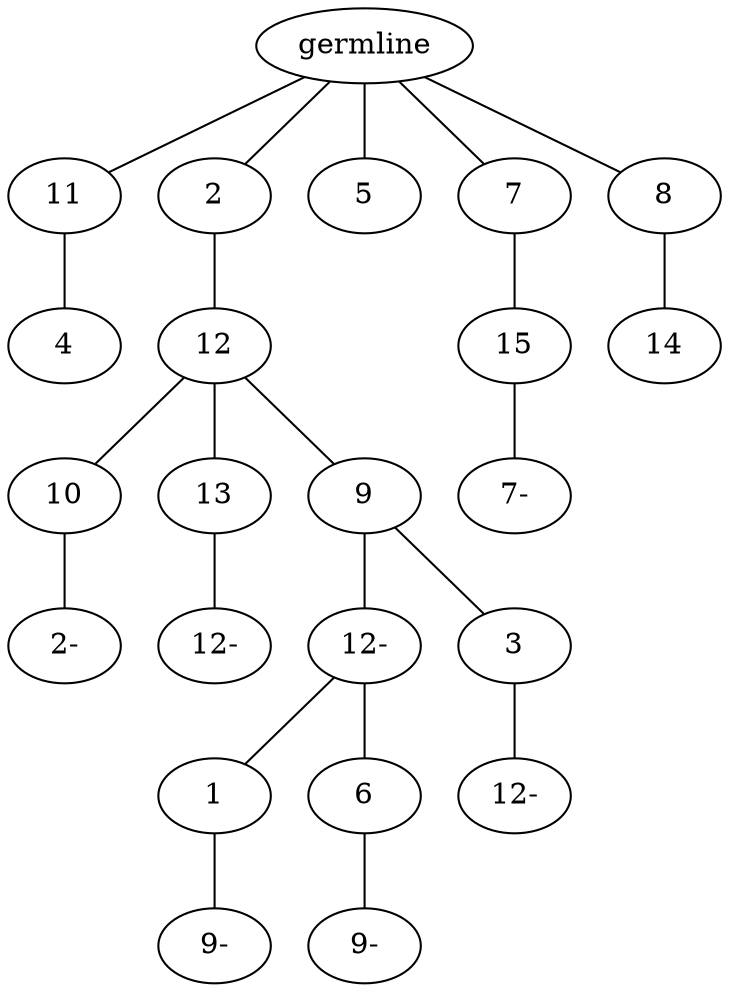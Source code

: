 graph tree {
    "140039250123360" [label="germline"];
    "140039250122832" [label="11"];
    "140039250328976" [label="4"];
    "140039250328592" [label="2"];
    "140039250306048" [label="12"];
    "140039250306720" [label="10"];
    "140039250762816" [label="2-"];
    "140039250308688" [label="13"];
    "140039250123648" [label="12-"];
    "140039250308448" [label="9"];
    "140039250762096" [label="12-"];
    "140039250753232" [label="1"];
    "140039250780112" [label="9-"];
    "140039250778816" [label="6"];
    "140039250535904" [label="9-"];
    "140039250760896" [label="3"];
    "140039250784112" [label="12-"];
    "140039250329024" [label="5"];
    "140039250328784" [label="7"];
    "140039250308592" [label="15"];
    "140039250762528" [label="7-"];
    "140039250329408" [label="8"];
    "140039250760032" [label="14"];
    "140039250123360" -- "140039250122832";
    "140039250123360" -- "140039250328592";
    "140039250123360" -- "140039250329024";
    "140039250123360" -- "140039250328784";
    "140039250123360" -- "140039250329408";
    "140039250122832" -- "140039250328976";
    "140039250328592" -- "140039250306048";
    "140039250306048" -- "140039250306720";
    "140039250306048" -- "140039250308688";
    "140039250306048" -- "140039250308448";
    "140039250306720" -- "140039250762816";
    "140039250308688" -- "140039250123648";
    "140039250308448" -- "140039250762096";
    "140039250308448" -- "140039250760896";
    "140039250762096" -- "140039250753232";
    "140039250762096" -- "140039250778816";
    "140039250753232" -- "140039250780112";
    "140039250778816" -- "140039250535904";
    "140039250760896" -- "140039250784112";
    "140039250328784" -- "140039250308592";
    "140039250308592" -- "140039250762528";
    "140039250329408" -- "140039250760032";
}
